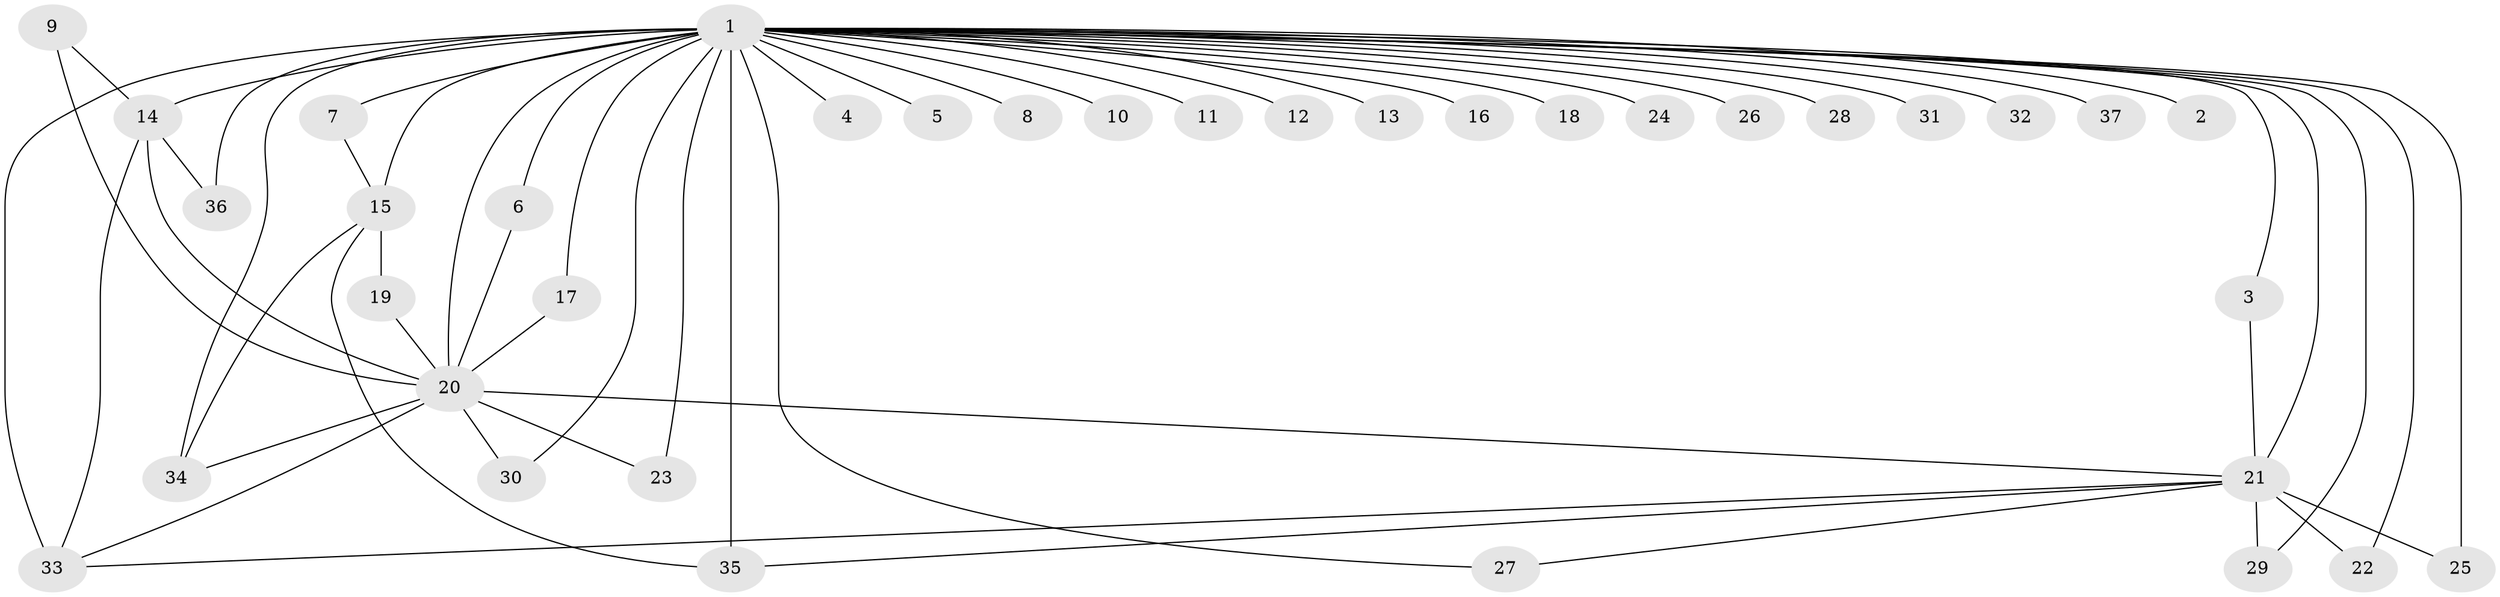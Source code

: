 // original degree distribution, {20: 0.013513513513513514, 15: 0.013513513513513514, 21: 0.013513513513513514, 22: 0.013513513513513514, 11: 0.013513513513513514, 14: 0.02702702702702703, 25: 0.013513513513513514, 16: 0.013513513513513514, 23: 0.013513513513513514, 8: 0.013513513513513514, 2: 0.5945945945945946, 5: 0.02702702702702703, 4: 0.10810810810810811, 3: 0.12162162162162163}
// Generated by graph-tools (version 1.1) at 2025/49/03/09/25 03:49:39]
// undirected, 37 vertices, 58 edges
graph export_dot {
graph [start="1"]
  node [color=gray90,style=filled];
  1;
  2;
  3;
  4;
  5;
  6;
  7;
  8;
  9;
  10;
  11;
  12;
  13;
  14;
  15;
  16;
  17;
  18;
  19;
  20;
  21;
  22;
  23;
  24;
  25;
  26;
  27;
  28;
  29;
  30;
  31;
  32;
  33;
  34;
  35;
  36;
  37;
  1 -- 2 [weight=2.0];
  1 -- 3 [weight=1.0];
  1 -- 4 [weight=2.0];
  1 -- 5 [weight=2.0];
  1 -- 6 [weight=1.0];
  1 -- 7 [weight=3.0];
  1 -- 8 [weight=1.0];
  1 -- 10 [weight=2.0];
  1 -- 11 [weight=3.0];
  1 -- 12 [weight=2.0];
  1 -- 13 [weight=2.0];
  1 -- 14 [weight=9.0];
  1 -- 15 [weight=5.0];
  1 -- 16 [weight=3.0];
  1 -- 17 [weight=1.0];
  1 -- 18 [weight=2.0];
  1 -- 20 [weight=10.0];
  1 -- 21 [weight=2.0];
  1 -- 22 [weight=1.0];
  1 -- 23 [weight=3.0];
  1 -- 24 [weight=2.0];
  1 -- 25 [weight=2.0];
  1 -- 26 [weight=2.0];
  1 -- 27 [weight=1.0];
  1 -- 28 [weight=2.0];
  1 -- 29 [weight=1.0];
  1 -- 30 [weight=1.0];
  1 -- 31 [weight=1.0];
  1 -- 32 [weight=2.0];
  1 -- 33 [weight=3.0];
  1 -- 34 [weight=2.0];
  1 -- 35 [weight=5.0];
  1 -- 36 [weight=1.0];
  1 -- 37 [weight=3.0];
  3 -- 21 [weight=1.0];
  6 -- 20 [weight=1.0];
  7 -- 15 [weight=1.0];
  9 -- 14 [weight=1.0];
  9 -- 20 [weight=1.0];
  14 -- 20 [weight=2.0];
  14 -- 33 [weight=1.0];
  14 -- 36 [weight=1.0];
  15 -- 19 [weight=1.0];
  15 -- 34 [weight=1.0];
  15 -- 35 [weight=1.0];
  17 -- 20 [weight=1.0];
  19 -- 20 [weight=1.0];
  20 -- 21 [weight=1.0];
  20 -- 23 [weight=2.0];
  20 -- 30 [weight=1.0];
  20 -- 33 [weight=1.0];
  20 -- 34 [weight=1.0];
  21 -- 22 [weight=1.0];
  21 -- 25 [weight=1.0];
  21 -- 27 [weight=1.0];
  21 -- 29 [weight=1.0];
  21 -- 33 [weight=1.0];
  21 -- 35 [weight=1.0];
}
